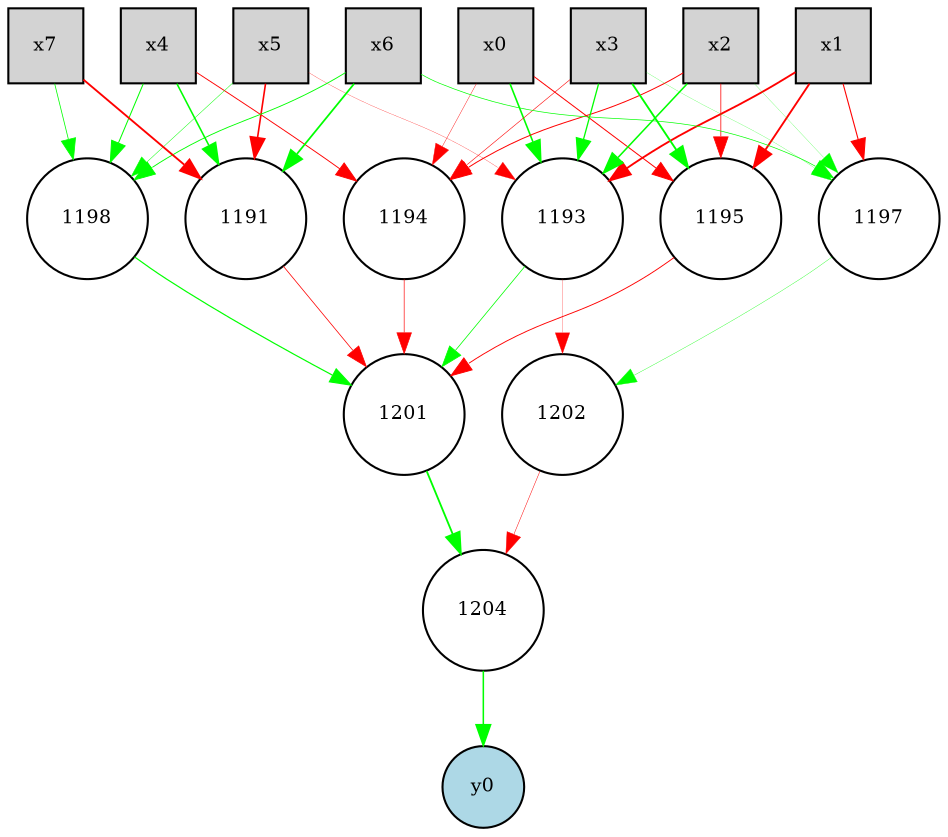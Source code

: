 digraph {
	node [fontsize=9 height=0.1 shape=circle width=0.1]
	x0 [fillcolor=lightgray height=0.5 shape=box style=filled width=0.5]
	x1 [fillcolor=lightgray height=0.5 shape=box style=filled width=0.5]
	x2 [fillcolor=lightgray height=0.5 shape=box style=filled width=0.5]
	x3 [fillcolor=lightgray height=0.5 shape=box style=filled width=0.5]
	x4 [fillcolor=lightgray height=0.5 shape=box style=filled width=0.5]
	x5 [fillcolor=lightgray height=0.5 shape=box style=filled width=0.5]
	x6 [fillcolor=lightgray height=0.5 shape=box style=filled width=0.5]
	x7 [fillcolor=lightgray height=0.5 shape=box style=filled width=0.5]
	y0 [fillcolor=lightblue style=filled]
	1191 [fillcolor=white style=filled]
	1193 [fillcolor=white style=filled]
	1194 [fillcolor=white style=filled]
	1195 [fillcolor=white style=filled]
	1197 [fillcolor=white style=filled]
	1198 [fillcolor=white style=filled]
	1201 [fillcolor=white style=filled]
	1202 [fillcolor=white style=filled]
	1204 [fillcolor=white style=filled]
	x5 -> 1193 [color=red penwidth=0.12938252027745537 style=solid]
	x3 -> 1194 [color=red penwidth=0.278282248034798 style=solid]
	x3 -> 1197 [color=green penwidth=0.10860482800211327 style=solid]
	x7 -> 1191 [color=red penwidth=0.8991203943878611 style=solid]
	x4 -> 1198 [color=green penwidth=0.4889094394065686 style=solid]
	x6 -> 1191 [color=green penwidth=0.8458871313331427 style=solid]
	x7 -> 1198 [color=green penwidth=0.3733725844483864 style=solid]
	1201 -> 1204 [color=green penwidth=0.8789822286126143 style=solid]
	x2 -> 1197 [color=green penwidth=0.10230534771397545 style=solid]
	x5 -> 1191 [color=red penwidth=0.7763281022772502 style=solid]
	x2 -> 1195 [color=red penwidth=0.36733735892459674 style=solid]
	x5 -> 1198 [color=green penwidth=0.22719082952428216 style=solid]
	1193 -> 1202 [color=red penwidth=0.12668410203195343 style=solid]
	1198 -> 1201 [color=green penwidth=0.5700575195768767 style=solid]
	1197 -> 1202 [color=green penwidth=0.16888702757439944 style=solid]
	1193 -> 1201 [color=green penwidth=0.36280432391176687 style=solid]
	x2 -> 1193 [color=green penwidth=0.7371324356683172 style=solid]
	1195 -> 1201 [color=red penwidth=0.444926068443805 style=solid]
	x1 -> 1195 [color=red penwidth=0.9 style=solid]
	x1 -> 1193 [color=red penwidth=0.9 style=solid]
	x6 -> 1197 [color=green penwidth=0.33288582040386827 style=solid]
	x1 -> 1197 [color=red penwidth=0.5257739360703164 style=solid]
	x0 -> 1193 [color=green penwidth=0.7755974089893765 style=solid]
	x3 -> 1195 [color=green penwidth=0.9 style=solid]
	x2 -> 1194 [color=red penwidth=0.4756184482155351 style=solid]
	x0 -> 1195 [color=red penwidth=0.4778701532121936 style=solid]
	1194 -> 1201 [color=red penwidth=0.3134639823964823 style=solid]
	x4 -> 1191 [color=green penwidth=0.7517507167295099 style=solid]
	x3 -> 1193 [color=green penwidth=0.624837329487962 style=solid]
	1191 -> 1201 [color=red penwidth=0.3654779083350086 style=solid]
	1204 -> y0 [color=green penwidth=0.7339384189667453 style=solid]
	x4 -> 1194 [color=red penwidth=0.4439730099701068 style=solid]
	x0 -> 1194 [color=red penwidth=0.19753806019837566 style=solid]
	x6 -> 1198 [color=green penwidth=0.4342622686991511 style=solid]
	1202 -> 1204 [color=red penwidth=0.22966255095791596 style=solid]
}
